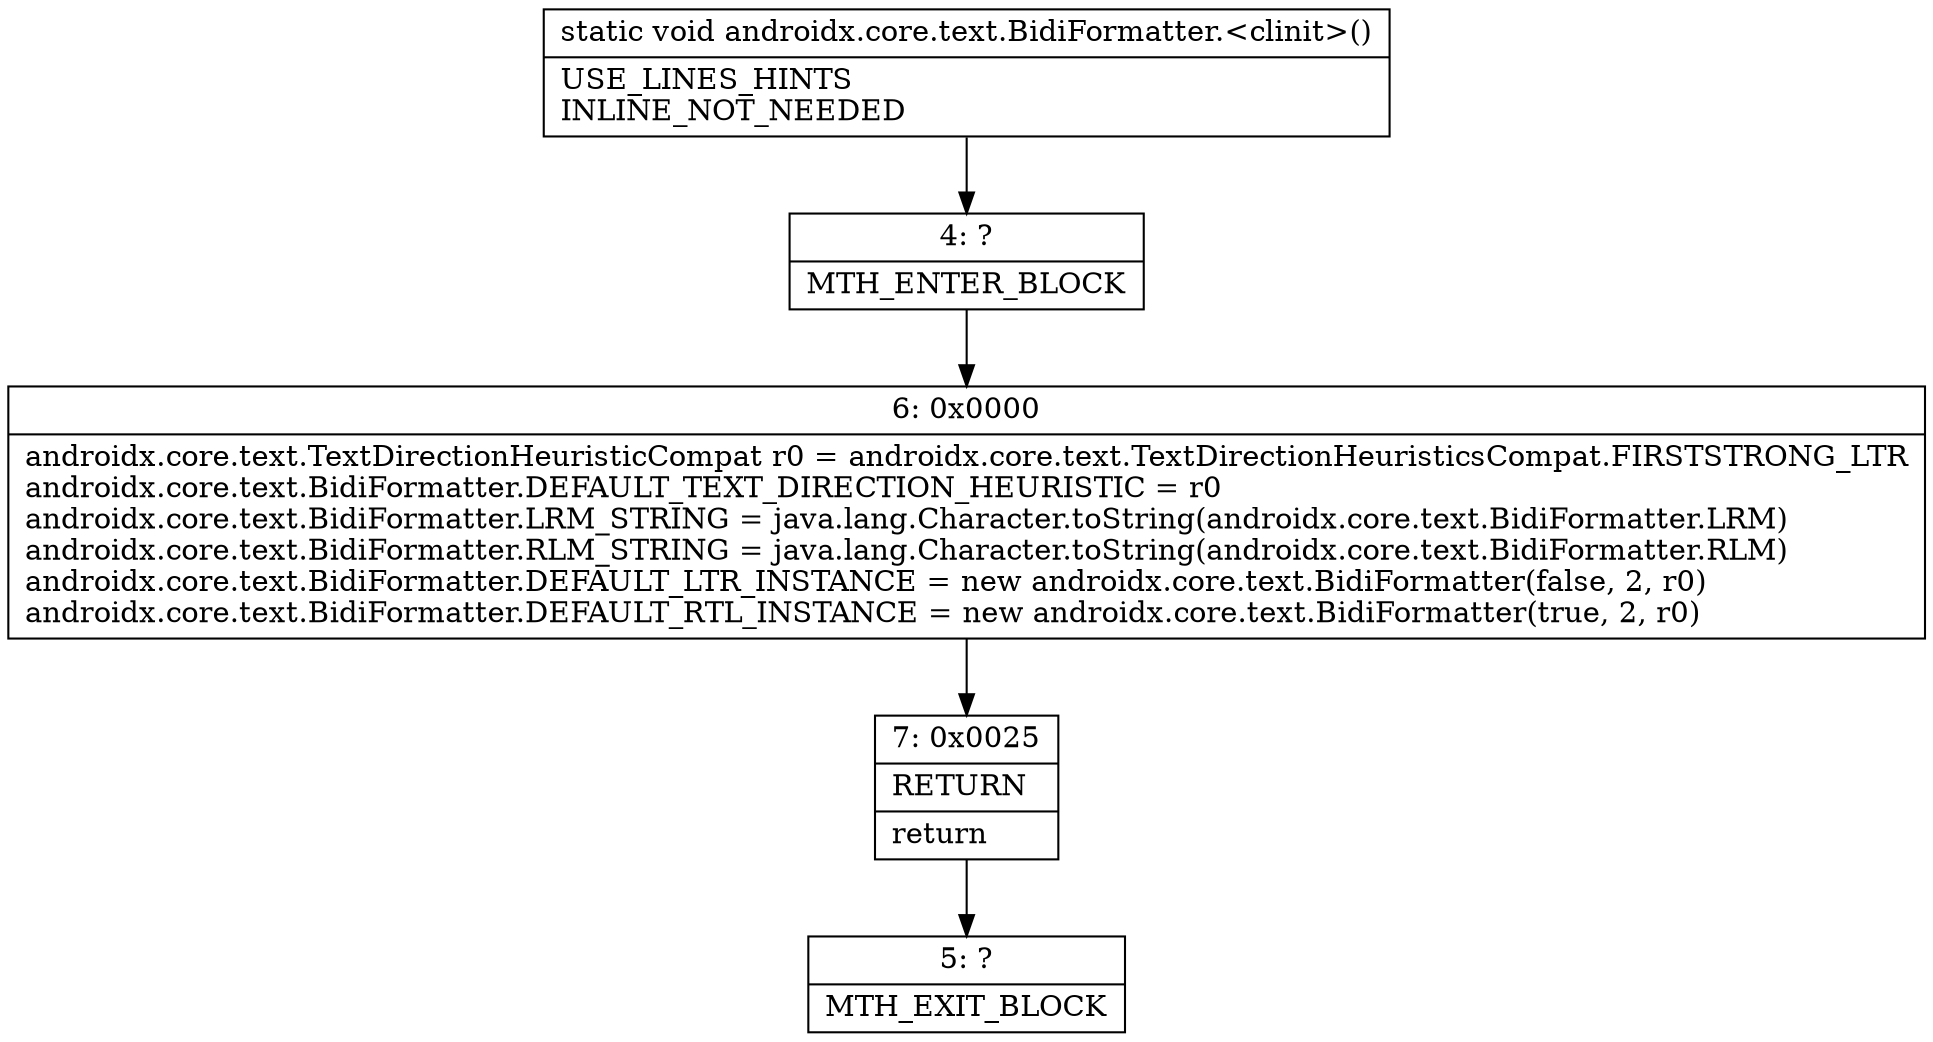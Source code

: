 digraph "CFG forandroidx.core.text.BidiFormatter.\<clinit\>()V" {
Node_4 [shape=record,label="{4\:\ ?|MTH_ENTER_BLOCK\l}"];
Node_6 [shape=record,label="{6\:\ 0x0000|androidx.core.text.TextDirectionHeuristicCompat r0 = androidx.core.text.TextDirectionHeuristicsCompat.FIRSTSTRONG_LTR\landroidx.core.text.BidiFormatter.DEFAULT_TEXT_DIRECTION_HEURISTIC = r0\landroidx.core.text.BidiFormatter.LRM_STRING = java.lang.Character.toString(androidx.core.text.BidiFormatter.LRM)\landroidx.core.text.BidiFormatter.RLM_STRING = java.lang.Character.toString(androidx.core.text.BidiFormatter.RLM)\landroidx.core.text.BidiFormatter.DEFAULT_LTR_INSTANCE = new androidx.core.text.BidiFormatter(false, 2, r0)\landroidx.core.text.BidiFormatter.DEFAULT_RTL_INSTANCE = new androidx.core.text.BidiFormatter(true, 2, r0)\l}"];
Node_7 [shape=record,label="{7\:\ 0x0025|RETURN\l|return\l}"];
Node_5 [shape=record,label="{5\:\ ?|MTH_EXIT_BLOCK\l}"];
MethodNode[shape=record,label="{static void androidx.core.text.BidiFormatter.\<clinit\>()  | USE_LINES_HINTS\lINLINE_NOT_NEEDED\l}"];
MethodNode -> Node_4;Node_4 -> Node_6;
Node_6 -> Node_7;
Node_7 -> Node_5;
}


